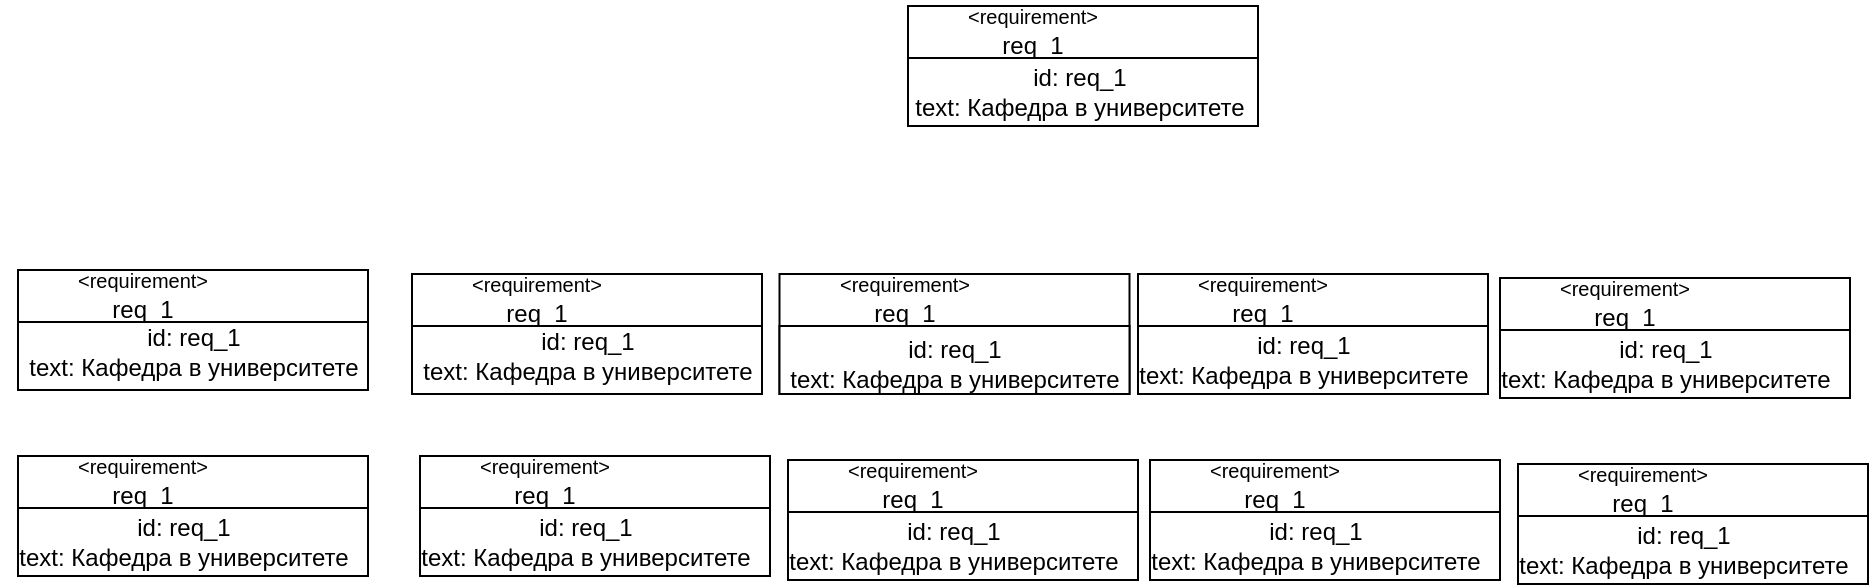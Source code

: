 <mxfile version="28.2.5">
  <diagram name="Страница — 1" id="s6hNpi6UIj9Zz_gJiDK7">
    <mxGraphModel dx="1996" dy="673" grid="0" gridSize="10" guides="1" tooltips="1" connect="1" arrows="1" fold="1" page="1" pageScale="1" pageWidth="827" pageHeight="1169" math="0" shadow="0">
      <root>
        <mxCell id="0" />
        <mxCell id="1" parent="0" />
        <mxCell id="D-G-Lrd-E9WRLLtAbxsh-1" value="" style="rounded=0;whiteSpace=wrap;html=1;" vertex="1" parent="1">
          <mxGeometry x="445" y="27" width="175" height="60" as="geometry" />
        </mxCell>
        <mxCell id="D-G-Lrd-E9WRLLtAbxsh-4" value="&lt;font style=&quot;font-size: 10px;&quot;&gt;&amp;lt;requirement&amp;gt;&lt;/font&gt;&lt;div&gt;req_1&lt;/div&gt;" style="text;html=1;align=center;verticalAlign=middle;whiteSpace=wrap;rounded=0;" vertex="1" parent="1">
          <mxGeometry x="475" y="29" width="65" height="19" as="geometry" />
        </mxCell>
        <mxCell id="D-G-Lrd-E9WRLLtAbxsh-5" value="" style="rounded=0;whiteSpace=wrap;html=1;" vertex="1" parent="1">
          <mxGeometry x="445" y="53" width="175" height="34" as="geometry" />
        </mxCell>
        <mxCell id="D-G-Lrd-E9WRLLtAbxsh-6" value="id: req_1&lt;div&gt;text: Кафедра в университете&lt;/div&gt;" style="text;html=1;align=center;verticalAlign=middle;whiteSpace=wrap;rounded=0;" vertex="1" parent="1">
          <mxGeometry x="411" y="55" width="240" height="30" as="geometry" />
        </mxCell>
        <mxCell id="D-G-Lrd-E9WRLLtAbxsh-19" value="" style="rounded=0;whiteSpace=wrap;html=1;" vertex="1" parent="1">
          <mxGeometry y="159" width="175" height="60" as="geometry" />
        </mxCell>
        <mxCell id="D-G-Lrd-E9WRLLtAbxsh-20" value="&lt;font style=&quot;font-size: 10px;&quot;&gt;&amp;lt;requirement&amp;gt;&lt;/font&gt;&lt;div&gt;req_1&lt;/div&gt;" style="text;html=1;align=center;verticalAlign=middle;whiteSpace=wrap;rounded=0;" vertex="1" parent="1">
          <mxGeometry x="30" y="161" width="65" height="19" as="geometry" />
        </mxCell>
        <mxCell id="D-G-Lrd-E9WRLLtAbxsh-21" value="" style="rounded=0;whiteSpace=wrap;html=1;" vertex="1" parent="1">
          <mxGeometry y="185" width="175" height="34" as="geometry" />
        </mxCell>
        <mxCell id="D-G-Lrd-E9WRLLtAbxsh-22" value="id: req_1&lt;div&gt;text: Кафедра в университете&lt;/div&gt;" style="text;html=1;align=center;verticalAlign=middle;whiteSpace=wrap;rounded=0;" vertex="1" parent="1">
          <mxGeometry x="1" y="185" width="174" height="30" as="geometry" />
        </mxCell>
        <mxCell id="D-G-Lrd-E9WRLLtAbxsh-23" value="" style="rounded=0;whiteSpace=wrap;html=1;" vertex="1" parent="1">
          <mxGeometry x="197" y="161" width="175" height="60" as="geometry" />
        </mxCell>
        <mxCell id="D-G-Lrd-E9WRLLtAbxsh-24" value="&lt;font style=&quot;font-size: 10px;&quot;&gt;&amp;lt;requirement&amp;gt;&lt;/font&gt;&lt;div&gt;req_1&lt;/div&gt;" style="text;html=1;align=center;verticalAlign=middle;whiteSpace=wrap;rounded=0;" vertex="1" parent="1">
          <mxGeometry x="227" y="163" width="65" height="19" as="geometry" />
        </mxCell>
        <mxCell id="D-G-Lrd-E9WRLLtAbxsh-25" value="" style="rounded=0;whiteSpace=wrap;html=1;" vertex="1" parent="1">
          <mxGeometry x="197" y="187" width="175" height="34" as="geometry" />
        </mxCell>
        <mxCell id="D-G-Lrd-E9WRLLtAbxsh-26" value="id: req_1&lt;div&gt;text: Кафедра в университете&lt;/div&gt;" style="text;html=1;align=center;verticalAlign=middle;whiteSpace=wrap;rounded=0;" vertex="1" parent="1">
          <mxGeometry x="197.5" y="187" width="174" height="30" as="geometry" />
        </mxCell>
        <mxCell id="D-G-Lrd-E9WRLLtAbxsh-27" value="" style="rounded=0;whiteSpace=wrap;html=1;" vertex="1" parent="1">
          <mxGeometry x="380.75" y="161" width="175" height="60" as="geometry" />
        </mxCell>
        <mxCell id="D-G-Lrd-E9WRLLtAbxsh-28" value="&lt;font style=&quot;font-size: 10px;&quot;&gt;&amp;lt;requirement&amp;gt;&lt;/font&gt;&lt;div&gt;req_1&lt;/div&gt;" style="text;html=1;align=center;verticalAlign=middle;whiteSpace=wrap;rounded=0;" vertex="1" parent="1">
          <mxGeometry x="410.75" y="163" width="65" height="19" as="geometry" />
        </mxCell>
        <mxCell id="D-G-Lrd-E9WRLLtAbxsh-29" value="" style="rounded=0;whiteSpace=wrap;html=1;" vertex="1" parent="1">
          <mxGeometry x="380.75" y="187" width="175" height="34" as="geometry" />
        </mxCell>
        <mxCell id="D-G-Lrd-E9WRLLtAbxsh-30" value="id: req_1&lt;div&gt;text: Кафедра в университете&lt;/div&gt;" style="text;html=1;align=center;verticalAlign=middle;whiteSpace=wrap;rounded=0;" vertex="1" parent="1">
          <mxGeometry x="376" y="191" width="184.5" height="30" as="geometry" />
        </mxCell>
        <mxCell id="D-G-Lrd-E9WRLLtAbxsh-31" value="" style="rounded=0;whiteSpace=wrap;html=1;" vertex="1" parent="1">
          <mxGeometry x="560" y="161" width="175" height="60" as="geometry" />
        </mxCell>
        <mxCell id="D-G-Lrd-E9WRLLtAbxsh-32" value="&lt;font style=&quot;font-size: 10px;&quot;&gt;&amp;lt;requirement&amp;gt;&lt;/font&gt;&lt;div&gt;req_1&lt;/div&gt;" style="text;html=1;align=center;verticalAlign=middle;whiteSpace=wrap;rounded=0;" vertex="1" parent="1">
          <mxGeometry x="590" y="163" width="65" height="19" as="geometry" />
        </mxCell>
        <mxCell id="D-G-Lrd-E9WRLLtAbxsh-33" value="" style="rounded=0;whiteSpace=wrap;html=1;" vertex="1" parent="1">
          <mxGeometry x="560" y="187" width="175" height="34" as="geometry" />
        </mxCell>
        <mxCell id="D-G-Lrd-E9WRLLtAbxsh-34" value="id: req_1&lt;div&gt;text: Кафедра в университете&lt;/div&gt;" style="text;html=1;align=center;verticalAlign=middle;whiteSpace=wrap;rounded=0;" vertex="1" parent="1">
          <mxGeometry x="551" y="189" width="184" height="30" as="geometry" />
        </mxCell>
        <mxCell id="D-G-Lrd-E9WRLLtAbxsh-35" value="" style="rounded=0;whiteSpace=wrap;html=1;" vertex="1" parent="1">
          <mxGeometry x="741" y="163" width="175" height="60" as="geometry" />
        </mxCell>
        <mxCell id="D-G-Lrd-E9WRLLtAbxsh-36" value="&lt;font style=&quot;font-size: 10px;&quot;&gt;&amp;lt;requirement&amp;gt;&lt;/font&gt;&lt;div&gt;req_1&lt;/div&gt;" style="text;html=1;align=center;verticalAlign=middle;whiteSpace=wrap;rounded=0;" vertex="1" parent="1">
          <mxGeometry x="771" y="165" width="65" height="19" as="geometry" />
        </mxCell>
        <mxCell id="D-G-Lrd-E9WRLLtAbxsh-37" value="" style="rounded=0;whiteSpace=wrap;html=1;" vertex="1" parent="1">
          <mxGeometry x="741" y="189" width="175" height="34" as="geometry" />
        </mxCell>
        <mxCell id="D-G-Lrd-E9WRLLtAbxsh-38" value="id: req_1&lt;div&gt;text: Кафедра в университете&lt;/div&gt;" style="text;html=1;align=center;verticalAlign=middle;whiteSpace=wrap;rounded=0;" vertex="1" parent="1">
          <mxGeometry x="732" y="191" width="184" height="30" as="geometry" />
        </mxCell>
        <mxCell id="D-G-Lrd-E9WRLLtAbxsh-39" value="" style="rounded=0;whiteSpace=wrap;html=1;" vertex="1" parent="1">
          <mxGeometry y="252" width="175" height="60" as="geometry" />
        </mxCell>
        <mxCell id="D-G-Lrd-E9WRLLtAbxsh-40" value="&lt;font style=&quot;font-size: 10px;&quot;&gt;&amp;lt;requirement&amp;gt;&lt;/font&gt;&lt;div&gt;req_1&lt;/div&gt;" style="text;html=1;align=center;verticalAlign=middle;whiteSpace=wrap;rounded=0;" vertex="1" parent="1">
          <mxGeometry x="30" y="254" width="65" height="19" as="geometry" />
        </mxCell>
        <mxCell id="D-G-Lrd-E9WRLLtAbxsh-41" value="" style="rounded=0;whiteSpace=wrap;html=1;" vertex="1" parent="1">
          <mxGeometry y="278" width="175" height="34" as="geometry" />
        </mxCell>
        <mxCell id="D-G-Lrd-E9WRLLtAbxsh-42" value="id: req_1&lt;div&gt;text: Кафедра в университете&lt;/div&gt;" style="text;html=1;align=center;verticalAlign=middle;whiteSpace=wrap;rounded=0;" vertex="1" parent="1">
          <mxGeometry x="-9" y="280" width="184" height="30" as="geometry" />
        </mxCell>
        <mxCell id="D-G-Lrd-E9WRLLtAbxsh-43" value="" style="rounded=0;whiteSpace=wrap;html=1;" vertex="1" parent="1">
          <mxGeometry x="201" y="252" width="175" height="60" as="geometry" />
        </mxCell>
        <mxCell id="D-G-Lrd-E9WRLLtAbxsh-44" value="&lt;font style=&quot;font-size: 10px;&quot;&gt;&amp;lt;requirement&amp;gt;&lt;/font&gt;&lt;div&gt;req_1&lt;/div&gt;" style="text;html=1;align=center;verticalAlign=middle;whiteSpace=wrap;rounded=0;" vertex="1" parent="1">
          <mxGeometry x="231" y="254" width="65" height="19" as="geometry" />
        </mxCell>
        <mxCell id="D-G-Lrd-E9WRLLtAbxsh-45" value="" style="rounded=0;whiteSpace=wrap;html=1;" vertex="1" parent="1">
          <mxGeometry x="201" y="278" width="175" height="34" as="geometry" />
        </mxCell>
        <mxCell id="D-G-Lrd-E9WRLLtAbxsh-46" value="id: req_1&lt;div&gt;text: Кафедра в университете&lt;/div&gt;" style="text;html=1;align=center;verticalAlign=middle;whiteSpace=wrap;rounded=0;" vertex="1" parent="1">
          <mxGeometry x="192" y="280" width="184" height="30" as="geometry" />
        </mxCell>
        <mxCell id="D-G-Lrd-E9WRLLtAbxsh-47" value="" style="rounded=0;whiteSpace=wrap;html=1;" vertex="1" parent="1">
          <mxGeometry x="385" y="254" width="175" height="60" as="geometry" />
        </mxCell>
        <mxCell id="D-G-Lrd-E9WRLLtAbxsh-48" value="&lt;font style=&quot;font-size: 10px;&quot;&gt;&amp;lt;requirement&amp;gt;&lt;/font&gt;&lt;div&gt;req_1&lt;/div&gt;" style="text;html=1;align=center;verticalAlign=middle;whiteSpace=wrap;rounded=0;" vertex="1" parent="1">
          <mxGeometry x="415" y="256" width="65" height="19" as="geometry" />
        </mxCell>
        <mxCell id="D-G-Lrd-E9WRLLtAbxsh-49" value="" style="rounded=0;whiteSpace=wrap;html=1;" vertex="1" parent="1">
          <mxGeometry x="385" y="280" width="175" height="34" as="geometry" />
        </mxCell>
        <mxCell id="D-G-Lrd-E9WRLLtAbxsh-50" value="id: req_1&lt;div&gt;text: Кафедра в университете&lt;/div&gt;" style="text;html=1;align=center;verticalAlign=middle;whiteSpace=wrap;rounded=0;" vertex="1" parent="1">
          <mxGeometry x="376" y="282" width="184" height="30" as="geometry" />
        </mxCell>
        <mxCell id="D-G-Lrd-E9WRLLtAbxsh-51" value="" style="rounded=0;whiteSpace=wrap;html=1;" vertex="1" parent="1">
          <mxGeometry x="566" y="254" width="175" height="60" as="geometry" />
        </mxCell>
        <mxCell id="D-G-Lrd-E9WRLLtAbxsh-52" value="&lt;font style=&quot;font-size: 10px;&quot;&gt;&amp;lt;requirement&amp;gt;&lt;/font&gt;&lt;div&gt;req_1&lt;/div&gt;" style="text;html=1;align=center;verticalAlign=middle;whiteSpace=wrap;rounded=0;" vertex="1" parent="1">
          <mxGeometry x="596" y="256" width="65" height="19" as="geometry" />
        </mxCell>
        <mxCell id="D-G-Lrd-E9WRLLtAbxsh-53" value="" style="rounded=0;whiteSpace=wrap;html=1;" vertex="1" parent="1">
          <mxGeometry x="566" y="280" width="175" height="34" as="geometry" />
        </mxCell>
        <mxCell id="D-G-Lrd-E9WRLLtAbxsh-54" value="id: req_1&lt;div&gt;text: Кафедра в университете&lt;/div&gt;" style="text;html=1;align=center;verticalAlign=middle;whiteSpace=wrap;rounded=0;" vertex="1" parent="1">
          <mxGeometry x="557" y="282" width="184" height="30" as="geometry" />
        </mxCell>
        <mxCell id="D-G-Lrd-E9WRLLtAbxsh-55" value="" style="rounded=0;whiteSpace=wrap;html=1;" vertex="1" parent="1">
          <mxGeometry x="750" y="256" width="175" height="60" as="geometry" />
        </mxCell>
        <mxCell id="D-G-Lrd-E9WRLLtAbxsh-56" value="&lt;font style=&quot;font-size: 10px;&quot;&gt;&amp;lt;requirement&amp;gt;&lt;/font&gt;&lt;div&gt;req_1&lt;/div&gt;" style="text;html=1;align=center;verticalAlign=middle;whiteSpace=wrap;rounded=0;" vertex="1" parent="1">
          <mxGeometry x="780" y="258" width="65" height="19" as="geometry" />
        </mxCell>
        <mxCell id="D-G-Lrd-E9WRLLtAbxsh-57" value="" style="rounded=0;whiteSpace=wrap;html=1;" vertex="1" parent="1">
          <mxGeometry x="750" y="282" width="175" height="34" as="geometry" />
        </mxCell>
        <mxCell id="D-G-Lrd-E9WRLLtAbxsh-58" value="id: req_1&lt;div&gt;text: Кафедра в университете&lt;/div&gt;" style="text;html=1;align=center;verticalAlign=middle;whiteSpace=wrap;rounded=0;" vertex="1" parent="1">
          <mxGeometry x="741" y="284" width="184" height="30" as="geometry" />
        </mxCell>
      </root>
    </mxGraphModel>
  </diagram>
</mxfile>
